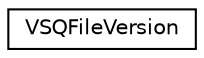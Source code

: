 digraph "Graphical Class Hierarchy"
{
 // LATEX_PDF_SIZE
  edge [fontname="Helvetica",fontsize="10",labelfontname="Helvetica",labelfontsize="10"];
  node [fontname="Helvetica",fontsize="10",shape=record];
  rankdir="LR";
  Node0 [label="VSQFileVersion",height=0.2,width=0.4,color="black", fillcolor="white", style="filled",URL="$class_v_s_q_file_version.html",tooltip="Virgil IoT Kit file version."];
}

